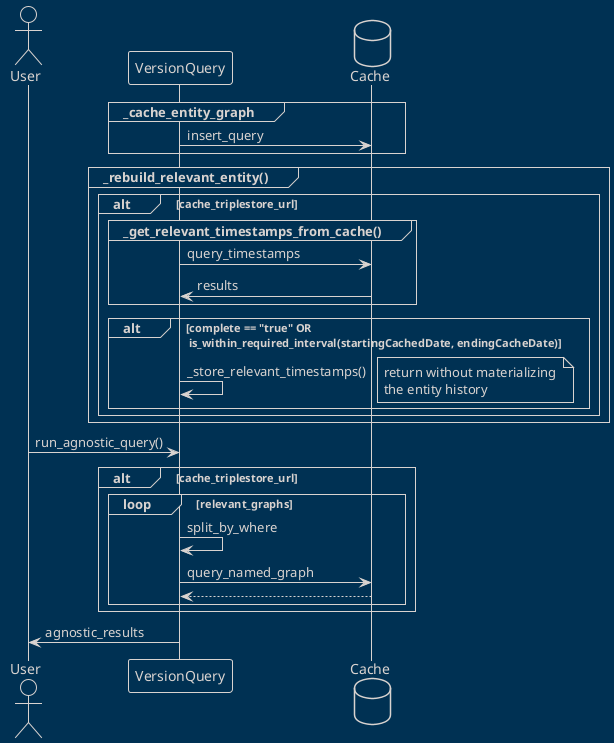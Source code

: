 @startuml
!theme blueprint
actor User
participant VersionQuery
database Cache

group _cache_entity_graph
VersionQuery -> Cache: insert_query
end
group _rebuild_relevant_entity()
    alt cache_triplestore_url
        group _get_relevant_timestamps_from_cache()
        VersionQuery -> Cache: query_timestamps
        Cache -> VersionQuery: results
        end
        alt complete == "true" OR\n is_within_required_interval(startingCachedDate, endingCacheDate)
        VersionQuery -> VersionQuery: _store_relevant_timestamps()
        note right
        return without materializing 
        the entity history
        end note
        end
    end
end
User -> VersionQuery: run_agnostic_query()
alt cache_triplestore_url
    loop relevant_graphs
    VersionQuery -> VersionQuery: split_by_where
    VersionQuery -> Cache: query_named_graph
    Cache --> VersionQuery
    end
end
VersionQuery -> User: agnostic_results
@enduml